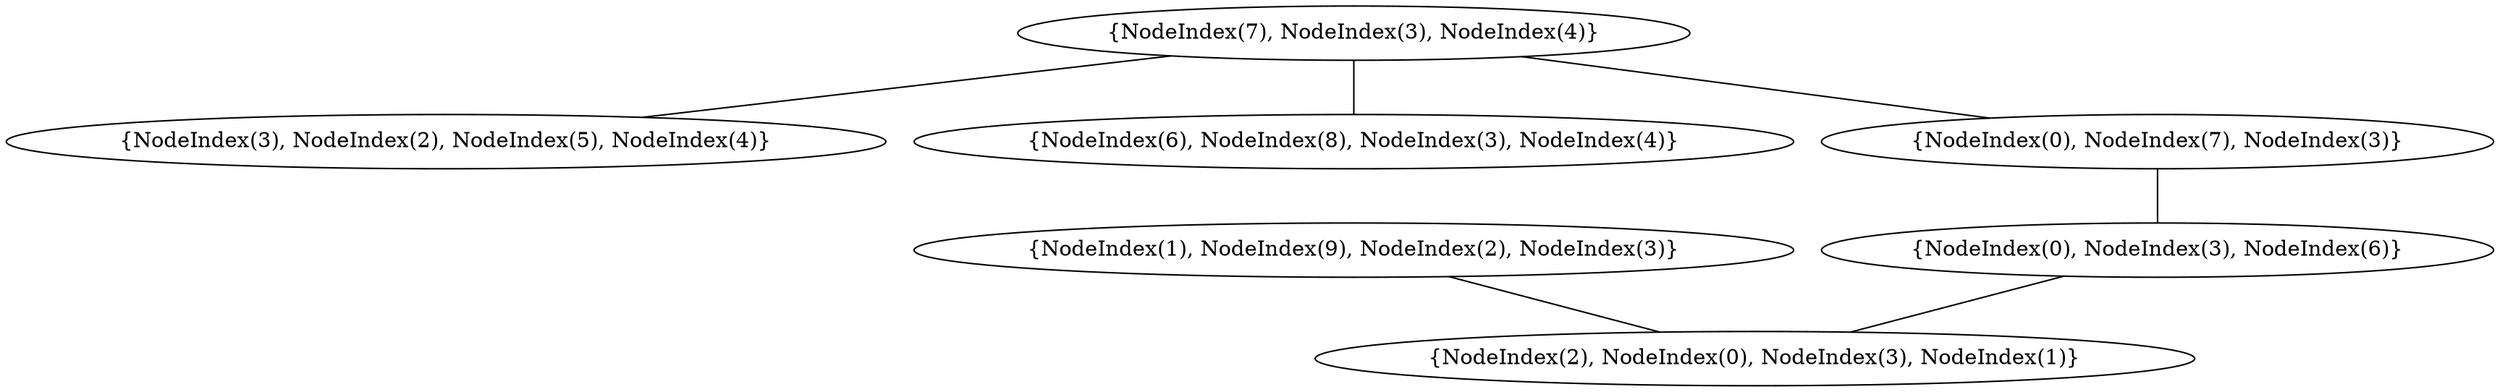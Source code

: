 graph {
    0 [ label = "{NodeIndex(2), NodeIndex(0), NodeIndex(3), NodeIndex(1)}" ]
    1 [ label = "{NodeIndex(1), NodeIndex(9), NodeIndex(2), NodeIndex(3)}" ]
    2 [ label = "{NodeIndex(3), NodeIndex(2), NodeIndex(5), NodeIndex(4)}" ]
    3 [ label = "{NodeIndex(0), NodeIndex(3), NodeIndex(6)}" ]
    4 [ label = "{NodeIndex(6), NodeIndex(8), NodeIndex(3), NodeIndex(4)}" ]
    5 [ label = "{NodeIndex(0), NodeIndex(7), NodeIndex(3)}" ]
    6 [ label = "{NodeIndex(7), NodeIndex(3), NodeIndex(4)}" ]
    1 -- 0 [ ]
    5 -- 3 [ ]
    6 -- 5 [ ]
    6 -- 4 [ ]
    3 -- 0 [ ]
    6 -- 2 [ ]
}

